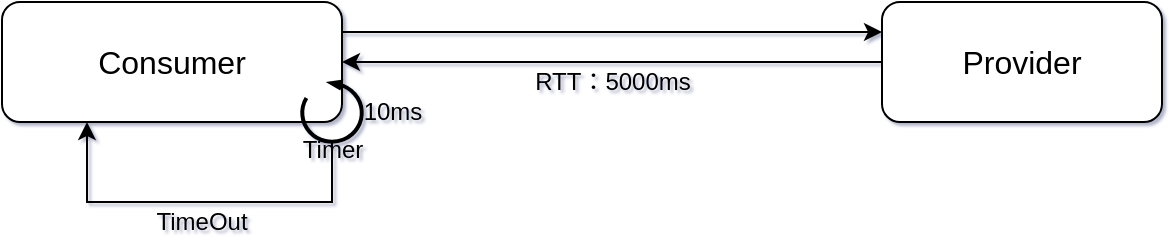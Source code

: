 <mxfile version="15.2.7" type="github">
  <diagram id="sVz3_7sP7Ad9MOhTipKS" name="Page-1">
    <mxGraphModel dx="782" dy="482" grid="0" gridSize="10" guides="1" tooltips="1" connect="1" arrows="1" fold="1" page="1" pageScale="1" pageWidth="827" pageHeight="1169" background="none" math="0" shadow="1">
      <root>
        <mxCell id="0" />
        <mxCell id="1" parent="0" />
        <mxCell id="BZECWrTzXP4DqEuLHz5o-6" style="edgeStyle=orthogonalEdgeStyle;rounded=0;orthogonalLoop=1;jettySize=auto;html=1;exitX=1;exitY=0.25;exitDx=0;exitDy=0;entryX=0;entryY=0.25;entryDx=0;entryDy=0;" edge="1" parent="1" source="BZECWrTzXP4DqEuLHz5o-3" target="BZECWrTzXP4DqEuLHz5o-4">
          <mxGeometry relative="1" as="geometry">
            <mxPoint x="440" y="210" as="targetPoint" />
          </mxGeometry>
        </mxCell>
        <mxCell id="BZECWrTzXP4DqEuLHz5o-3" value="&lt;font style=&quot;font-size: 16px&quot;&gt;Consumer&lt;/font&gt;" style="rounded=1;whiteSpace=wrap;html=1;" vertex="1" parent="1">
          <mxGeometry x="120" y="180" width="170" height="60" as="geometry" />
        </mxCell>
        <mxCell id="BZECWrTzXP4DqEuLHz5o-13" style="edgeStyle=orthogonalEdgeStyle;rounded=0;orthogonalLoop=1;jettySize=auto;html=1;exitX=0;exitY=0.5;exitDx=0;exitDy=0;entryX=1;entryY=0.5;entryDx=0;entryDy=0;" edge="1" parent="1" source="BZECWrTzXP4DqEuLHz5o-4" target="BZECWrTzXP4DqEuLHz5o-3">
          <mxGeometry relative="1" as="geometry" />
        </mxCell>
        <mxCell id="BZECWrTzXP4DqEuLHz5o-4" value="&lt;font style=&quot;font-size: 16px&quot;&gt;Provider&lt;/font&gt;" style="rounded=1;whiteSpace=wrap;html=1;" vertex="1" parent="1">
          <mxGeometry x="560" y="180" width="140" height="60" as="geometry" />
        </mxCell>
        <mxCell id="BZECWrTzXP4DqEuLHz5o-10" value="&lt;span style=&quot;font-weight: normal&quot;&gt;&lt;font style=&quot;font-size: 12px&quot;&gt;Timer&lt;/font&gt;&lt;/span&gt;" style="text;strokeColor=none;fillColor=none;html=1;fontSize=24;fontStyle=1;verticalAlign=middle;align=center;" vertex="1" parent="1">
          <mxGeometry x="235" y="230" width="100" height="40" as="geometry" />
        </mxCell>
        <mxCell id="BZECWrTzXP4DqEuLHz5o-14" style="edgeStyle=orthogonalEdgeStyle;rounded=0;orthogonalLoop=1;jettySize=auto;html=1;exitX=0;exitY=0.5;exitDx=0;exitDy=0;entryX=0.25;entryY=1;entryDx=0;entryDy=0;" edge="1" parent="1" source="BZECWrTzXP4DqEuLHz5o-12" target="BZECWrTzXP4DqEuLHz5o-3">
          <mxGeometry relative="1" as="geometry">
            <Array as="points">
              <mxPoint x="285" y="280" />
              <mxPoint x="163" y="280" />
            </Array>
          </mxGeometry>
        </mxCell>
        <mxCell id="BZECWrTzXP4DqEuLHz5o-12" value="" style="verticalLabelPosition=bottom;html=1;verticalAlign=top;strokeWidth=2;shape=mxgraph.lean_mapping.physical_pull;pointerEvents=1;rotation=-90;fontStyle=0" vertex="1" parent="1">
          <mxGeometry x="270" y="220" width="30" height="30" as="geometry" />
        </mxCell>
        <UserObject label="TimeOut" placeholders="1" name="Variable" id="BZECWrTzXP4DqEuLHz5o-16">
          <mxCell style="text;html=1;strokeColor=none;fillColor=none;align=center;verticalAlign=middle;whiteSpace=wrap;overflow=hidden;" vertex="1" parent="1">
            <mxGeometry x="180" y="280" width="80" height="20" as="geometry" />
          </mxCell>
        </UserObject>
        <mxCell id="BZECWrTzXP4DqEuLHz5o-17" value="RTT：5000ms" style="text;html=1;align=center;verticalAlign=middle;resizable=0;points=[];autosize=1;strokeColor=none;fillColor=none;" vertex="1" parent="1">
          <mxGeometry x="380" y="210" width="90" height="20" as="geometry" />
        </mxCell>
        <mxCell id="BZECWrTzXP4DqEuLHz5o-18" value="10ms" style="text;html=1;align=center;verticalAlign=middle;resizable=0;points=[];autosize=1;strokeColor=none;fillColor=none;" vertex="1" parent="1">
          <mxGeometry x="290" y="225" width="50" height="20" as="geometry" />
        </mxCell>
      </root>
    </mxGraphModel>
  </diagram>
</mxfile>
